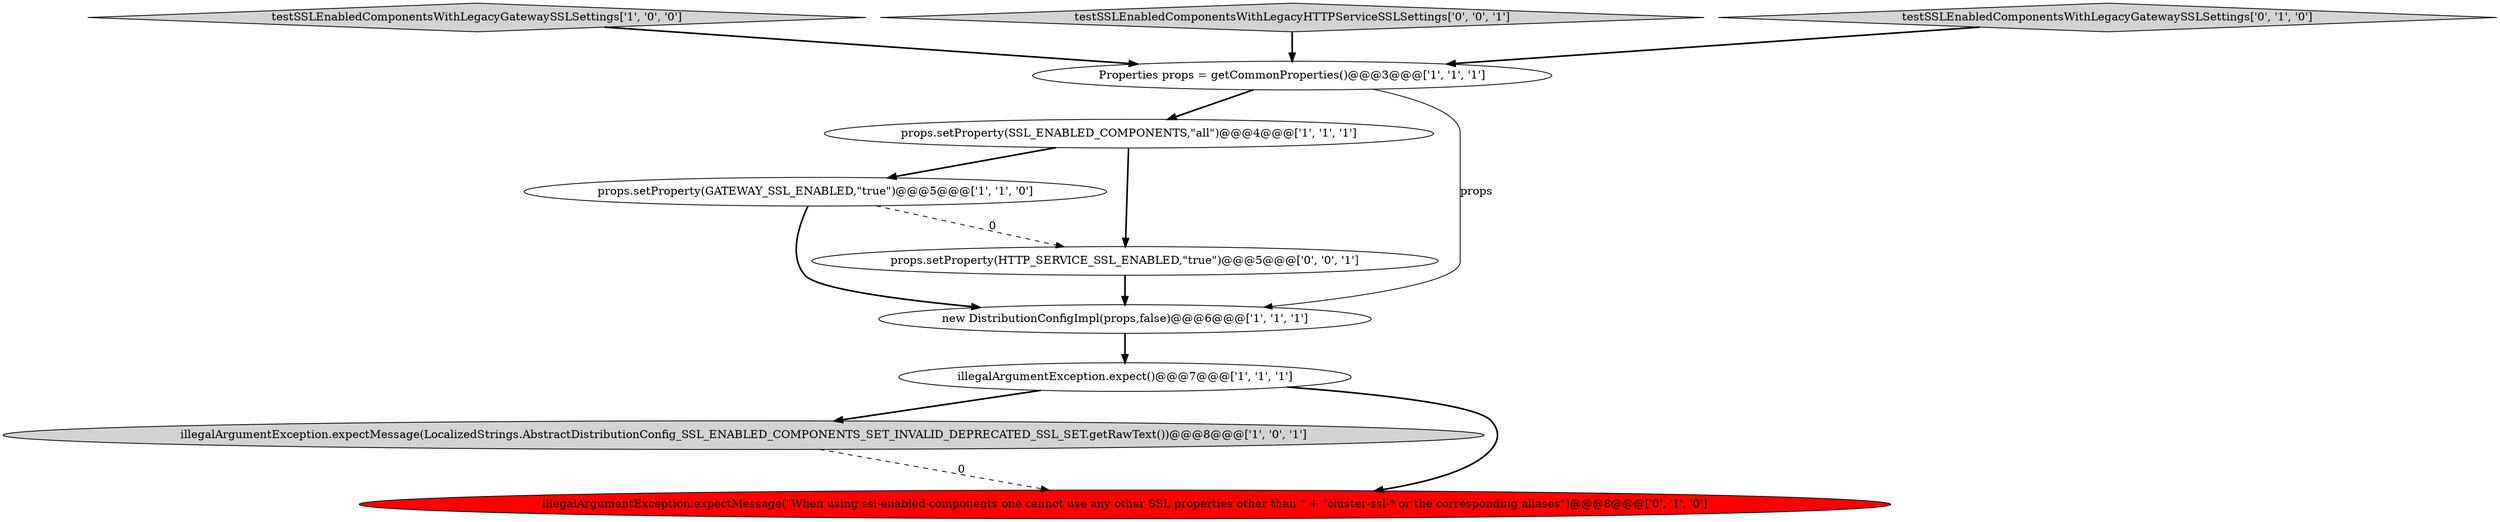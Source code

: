 digraph {
2 [style = filled, label = "testSSLEnabledComponentsWithLegacyGatewaySSLSettings['1', '0', '0']", fillcolor = lightgray, shape = diamond image = "AAA0AAABBB1BBB"];
9 [style = filled, label = "testSSLEnabledComponentsWithLegacyHTTPServiceSSLSettings['0', '0', '1']", fillcolor = lightgray, shape = diamond image = "AAA0AAABBB3BBB"];
6 [style = filled, label = "props.setProperty(SSL_ENABLED_COMPONENTS,\"all\")@@@4@@@['1', '1', '1']", fillcolor = white, shape = ellipse image = "AAA0AAABBB1BBB"];
0 [style = filled, label = "Properties props = getCommonProperties()@@@3@@@['1', '1', '1']", fillcolor = white, shape = ellipse image = "AAA0AAABBB1BBB"];
4 [style = filled, label = "illegalArgumentException.expect()@@@7@@@['1', '1', '1']", fillcolor = white, shape = ellipse image = "AAA0AAABBB1BBB"];
3 [style = filled, label = "props.setProperty(GATEWAY_SSL_ENABLED,\"true\")@@@5@@@['1', '1', '0']", fillcolor = white, shape = ellipse image = "AAA0AAABBB1BBB"];
5 [style = filled, label = "new DistributionConfigImpl(props,false)@@@6@@@['1', '1', '1']", fillcolor = white, shape = ellipse image = "AAA0AAABBB1BBB"];
1 [style = filled, label = "illegalArgumentException.expectMessage(LocalizedStrings.AbstractDistributionConfig_SSL_ENABLED_COMPONENTS_SET_INVALID_DEPRECATED_SSL_SET.getRawText())@@@8@@@['1', '0', '1']", fillcolor = lightgray, shape = ellipse image = "AAA0AAABBB1BBB"];
8 [style = filled, label = "illegalArgumentException.expectMessage(\"When using ssl-enabled-components one cannot use any other SSL properties other than \" + \"cluster-ssl-* or the corresponding aliases\")@@@8@@@['0', '1', '0']", fillcolor = red, shape = ellipse image = "AAA1AAABBB2BBB"];
10 [style = filled, label = "props.setProperty(HTTP_SERVICE_SSL_ENABLED,\"true\")@@@5@@@['0', '0', '1']", fillcolor = white, shape = ellipse image = "AAA0AAABBB3BBB"];
7 [style = filled, label = "testSSLEnabledComponentsWithLegacyGatewaySSLSettings['0', '1', '0']", fillcolor = lightgray, shape = diamond image = "AAA0AAABBB2BBB"];
0->5 [style = solid, label="props"];
6->3 [style = bold, label=""];
4->8 [style = bold, label=""];
1->8 [style = dashed, label="0"];
4->1 [style = bold, label=""];
3->5 [style = bold, label=""];
2->0 [style = bold, label=""];
7->0 [style = bold, label=""];
3->10 [style = dashed, label="0"];
10->5 [style = bold, label=""];
9->0 [style = bold, label=""];
0->6 [style = bold, label=""];
6->10 [style = bold, label=""];
5->4 [style = bold, label=""];
}
